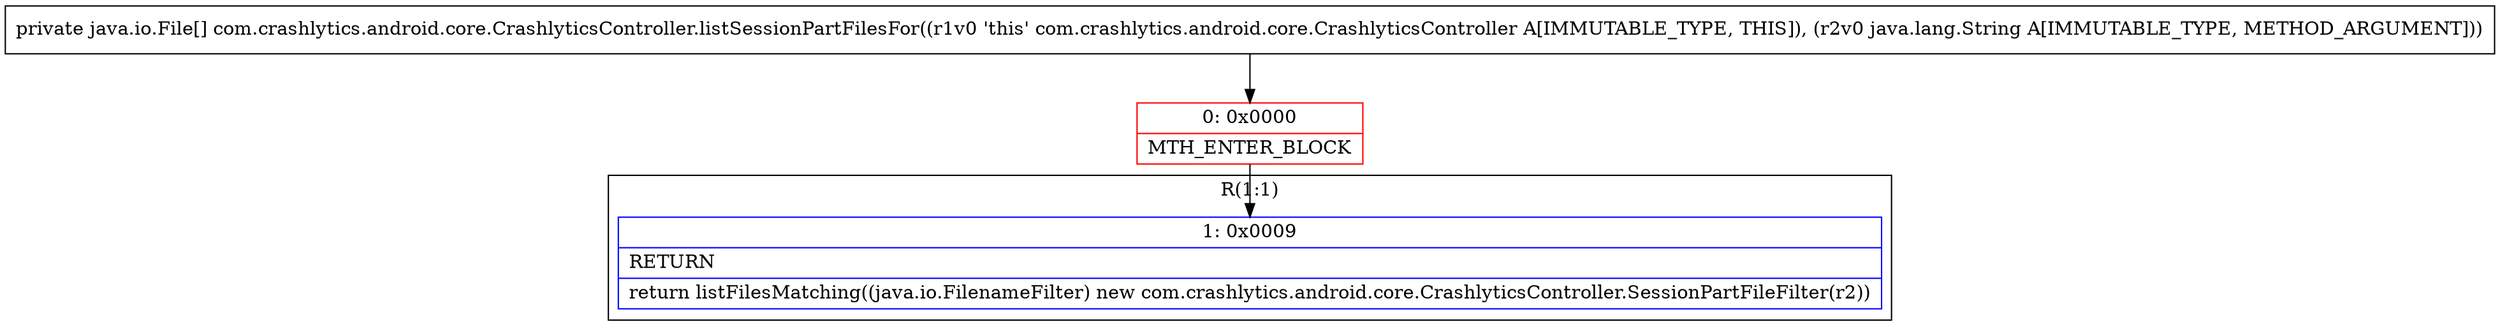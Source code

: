 digraph "CFG forcom.crashlytics.android.core.CrashlyticsController.listSessionPartFilesFor(Ljava\/lang\/String;)[Ljava\/io\/File;" {
subgraph cluster_Region_997381041 {
label = "R(1:1)";
node [shape=record,color=blue];
Node_1 [shape=record,label="{1\:\ 0x0009|RETURN\l|return listFilesMatching((java.io.FilenameFilter) new com.crashlytics.android.core.CrashlyticsController.SessionPartFileFilter(r2))\l}"];
}
Node_0 [shape=record,color=red,label="{0\:\ 0x0000|MTH_ENTER_BLOCK\l}"];
MethodNode[shape=record,label="{private java.io.File[] com.crashlytics.android.core.CrashlyticsController.listSessionPartFilesFor((r1v0 'this' com.crashlytics.android.core.CrashlyticsController A[IMMUTABLE_TYPE, THIS]), (r2v0 java.lang.String A[IMMUTABLE_TYPE, METHOD_ARGUMENT])) }"];
MethodNode -> Node_0;
Node_0 -> Node_1;
}

